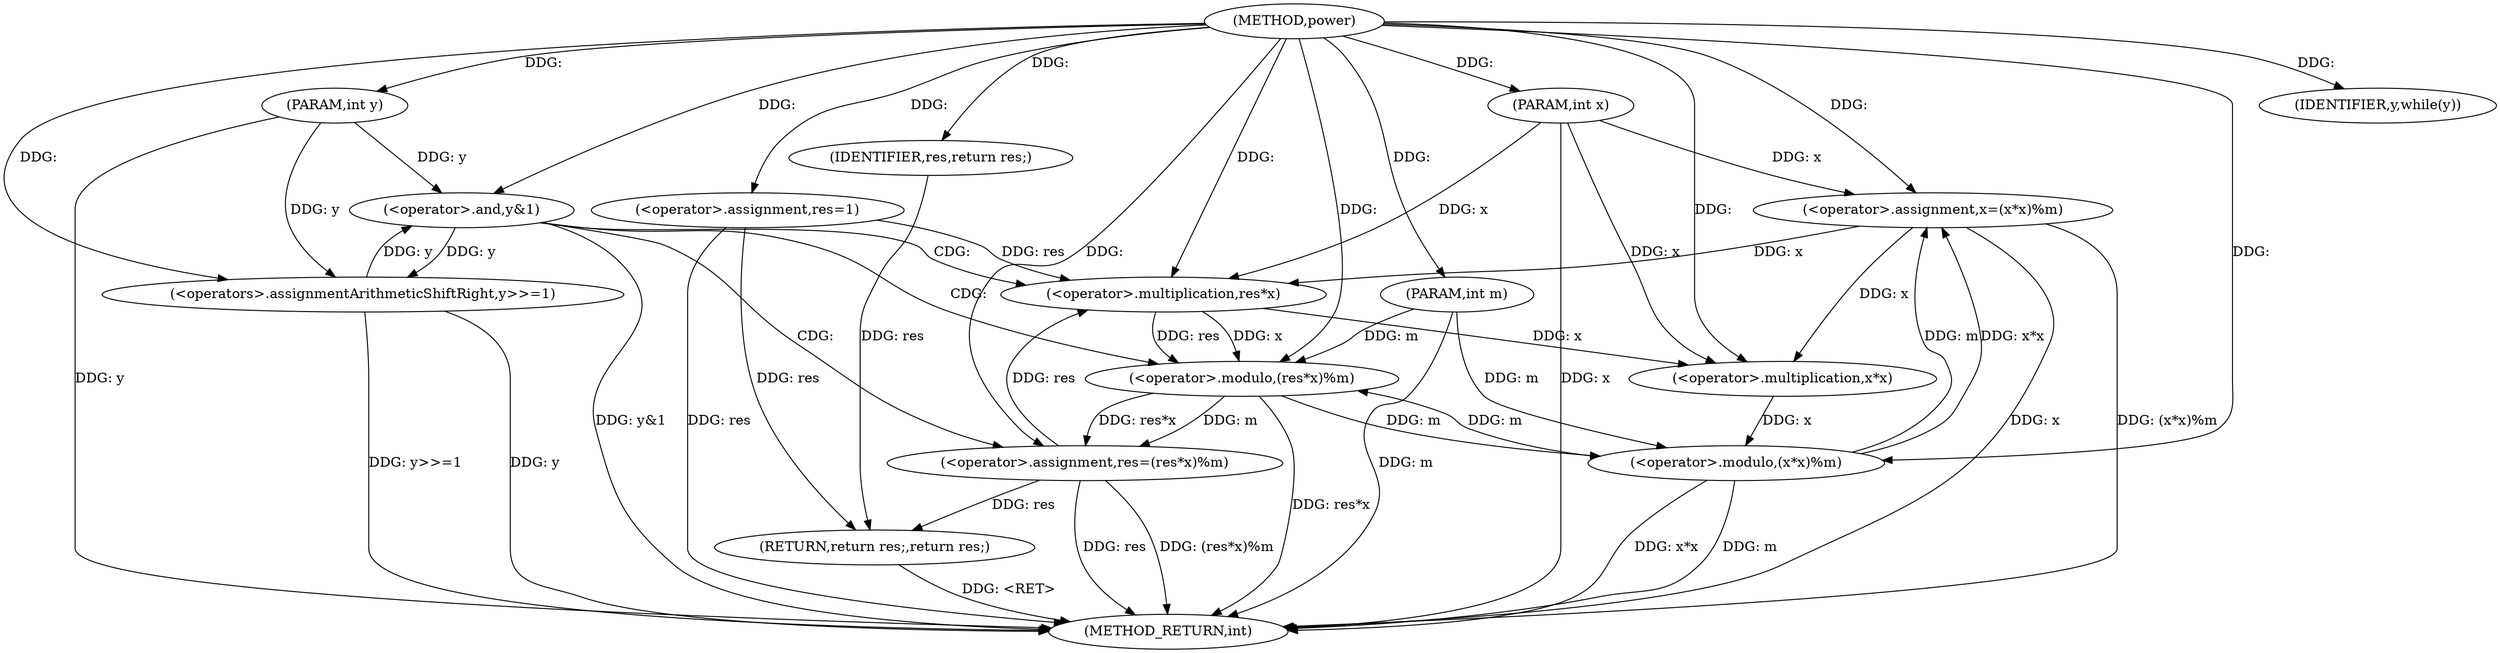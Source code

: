 digraph "power" {  
"1000140" [label = "(METHOD,power)" ]
"1000176" [label = "(METHOD_RETURN,int)" ]
"1000141" [label = "(PARAM,int x)" ]
"1000142" [label = "(PARAM,int y)" ]
"1000143" [label = "(PARAM,int m)" ]
"1000146" [label = "(<operator>.assignment,res=1)" ]
"1000174" [label = "(RETURN,return res;,return res;)" ]
"1000150" [label = "(IDENTIFIER,y,while(y))" ]
"1000175" [label = "(IDENTIFIER,res,return res;)" ]
"1000153" [label = "(<operator>.and,y&1)" ]
"1000156" [label = "(<operator>.assignment,res=(res*x)%m)" ]
"1000164" [label = "(<operator>.assignment,x=(x*x)%m)" ]
"1000171" [label = "(<operators>.assignmentArithmeticShiftRight,y>>=1)" ]
"1000158" [label = "(<operator>.modulo,(res*x)%m)" ]
"1000166" [label = "(<operator>.modulo,(x*x)%m)" ]
"1000159" [label = "(<operator>.multiplication,res*x)" ]
"1000167" [label = "(<operator>.multiplication,x*x)" ]
  "1000174" -> "1000176"  [ label = "DDG: <RET>"] 
  "1000141" -> "1000176"  [ label = "DDG: x"] 
  "1000142" -> "1000176"  [ label = "DDG: y"] 
  "1000143" -> "1000176"  [ label = "DDG: m"] 
  "1000146" -> "1000176"  [ label = "DDG: res"] 
  "1000153" -> "1000176"  [ label = "DDG: y&1"] 
  "1000156" -> "1000176"  [ label = "DDG: res"] 
  "1000158" -> "1000176"  [ label = "DDG: res*x"] 
  "1000156" -> "1000176"  [ label = "DDG: (res*x)%m"] 
  "1000164" -> "1000176"  [ label = "DDG: x"] 
  "1000166" -> "1000176"  [ label = "DDG: x*x"] 
  "1000166" -> "1000176"  [ label = "DDG: m"] 
  "1000164" -> "1000176"  [ label = "DDG: (x*x)%m"] 
  "1000171" -> "1000176"  [ label = "DDG: y"] 
  "1000171" -> "1000176"  [ label = "DDG: y>>=1"] 
  "1000140" -> "1000141"  [ label = "DDG: "] 
  "1000140" -> "1000142"  [ label = "DDG: "] 
  "1000140" -> "1000143"  [ label = "DDG: "] 
  "1000140" -> "1000146"  [ label = "DDG: "] 
  "1000175" -> "1000174"  [ label = "DDG: res"] 
  "1000146" -> "1000174"  [ label = "DDG: res"] 
  "1000156" -> "1000174"  [ label = "DDG: res"] 
  "1000140" -> "1000150"  [ label = "DDG: "] 
  "1000140" -> "1000175"  [ label = "DDG: "] 
  "1000158" -> "1000156"  [ label = "DDG: m"] 
  "1000158" -> "1000156"  [ label = "DDG: res*x"] 
  "1000166" -> "1000164"  [ label = "DDG: m"] 
  "1000166" -> "1000164"  [ label = "DDG: x*x"] 
  "1000171" -> "1000153"  [ label = "DDG: y"] 
  "1000142" -> "1000153"  [ label = "DDG: y"] 
  "1000140" -> "1000153"  [ label = "DDG: "] 
  "1000140" -> "1000156"  [ label = "DDG: "] 
  "1000141" -> "1000164"  [ label = "DDG: x"] 
  "1000140" -> "1000164"  [ label = "DDG: "] 
  "1000153" -> "1000171"  [ label = "DDG: y"] 
  "1000142" -> "1000171"  [ label = "DDG: y"] 
  "1000140" -> "1000171"  [ label = "DDG: "] 
  "1000159" -> "1000158"  [ label = "DDG: x"] 
  "1000159" -> "1000158"  [ label = "DDG: res"] 
  "1000166" -> "1000158"  [ label = "DDG: m"] 
  "1000143" -> "1000158"  [ label = "DDG: m"] 
  "1000140" -> "1000158"  [ label = "DDG: "] 
  "1000167" -> "1000166"  [ label = "DDG: x"] 
  "1000158" -> "1000166"  [ label = "DDG: m"] 
  "1000143" -> "1000166"  [ label = "DDG: m"] 
  "1000140" -> "1000166"  [ label = "DDG: "] 
  "1000146" -> "1000159"  [ label = "DDG: res"] 
  "1000156" -> "1000159"  [ label = "DDG: res"] 
  "1000140" -> "1000159"  [ label = "DDG: "] 
  "1000164" -> "1000159"  [ label = "DDG: x"] 
  "1000141" -> "1000159"  [ label = "DDG: x"] 
  "1000159" -> "1000167"  [ label = "DDG: x"] 
  "1000164" -> "1000167"  [ label = "DDG: x"] 
  "1000141" -> "1000167"  [ label = "DDG: x"] 
  "1000140" -> "1000167"  [ label = "DDG: "] 
  "1000153" -> "1000156"  [ label = "CDG: "] 
  "1000153" -> "1000159"  [ label = "CDG: "] 
  "1000153" -> "1000158"  [ label = "CDG: "] 
}
